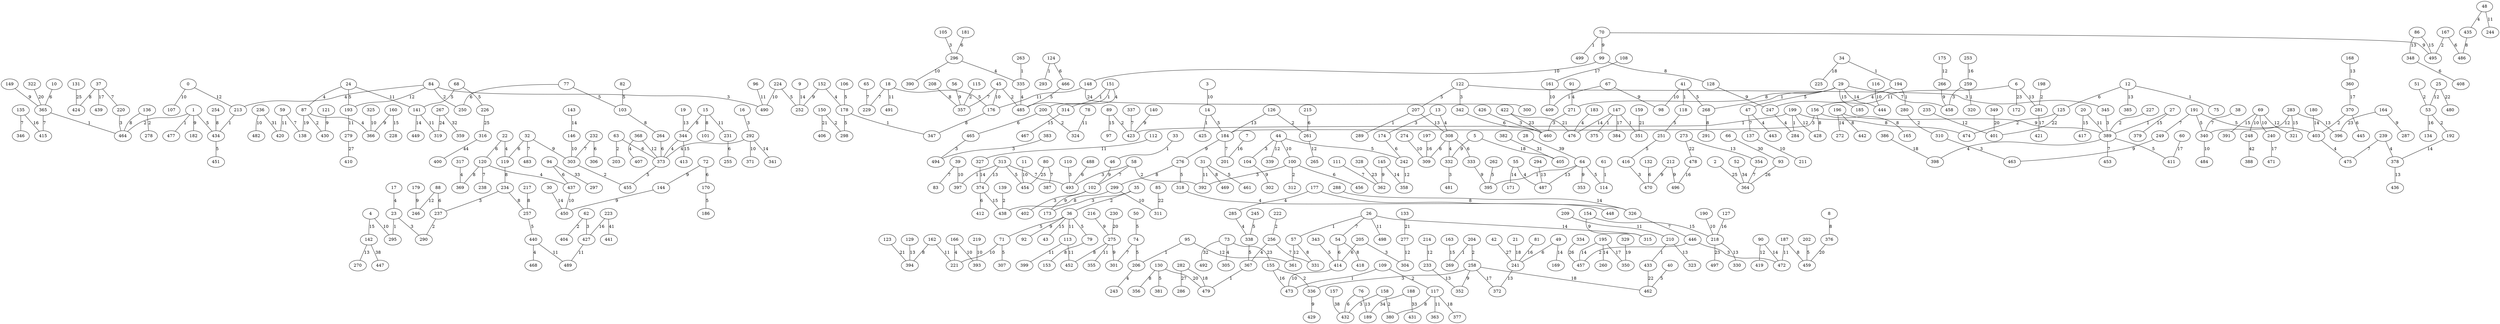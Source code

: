 graph {
  0 [label="0"];
  1 [label="1"];
  2 [label="2"];
  3 [label="3"];
  4 [label="4"];
  5 [label="5"];
  6 [label="6"];
  7 [label="7"];
  8 [label="8"];
  9 [label="9"];
  10 [label="10"];
  11 [label="11"];
  12 [label="12"];
  13 [label="13"];
  14 [label="14"];
  15 [label="15"];
  16 [label="16"];
  17 [label="17"];
  18 [label="18"];
  19 [label="19"];
  20 [label="20"];
  21 [label="21"];
  22 [label="22"];
  23 [label="23"];
  24 [label="24"];
  25 [label="25"];
  26 [label="26"];
  27 [label="27"];
  28 [label="28"];
  29 [label="29"];
  30 [label="30"];
  31 [label="31"];
  32 [label="32"];
  33 [label="33"];
  34 [label="34"];
  35 [label="35"];
  36 [label="36"];
  37 [label="37"];
  38 [label="38"];
  39 [label="39"];
  40 [label="40"];
  41 [label="41"];
  42 [label="42"];
  43 [label="43"];
  44 [label="44"];
  45 [label="45"];
  46 [label="46"];
  47 [label="47"];
  48 [label="48"];
  49 [label="49"];
  50 [label="50"];
  51 [label="51"];
  52 [label="52"];
  53 [label="53"];
  54 [label="54"];
  55 [label="55"];
  56 [label="56"];
  57 [label="57"];
  58 [label="58"];
  59 [label="59"];
  60 [label="60"];
  61 [label="61"];
  62 [label="62"];
  63 [label="63"];
  64 [label="64"];
  65 [label="65"];
  66 [label="66"];
  67 [label="67"];
  68 [label="68"];
  69 [label="69"];
  70 [label="70"];
  71 [label="71"];
  72 [label="72"];
  73 [label="73"];
  74 [label="74"];
  75 [label="75"];
  76 [label="76"];
  77 [label="77"];
  78 [label="78"];
  79 [label="79"];
  80 [label="80"];
  81 [label="81"];
  82 [label="82"];
  83 [label="83"];
  84 [label="84"];
  85 [label="85"];
  86 [label="86"];
  87 [label="87"];
  88 [label="88"];
  89 [label="89"];
  90 [label="90"];
  91 [label="91"];
  92 [label="92"];
  93 [label="93"];
  94 [label="94"];
  95 [label="95"];
  96 [label="96"];
  97 [label="97"];
  98 [label="98"];
  99 [label="99"];
  100 [label="100"];
  101 [label="101"];
  102 [label="102"];
  103 [label="103"];
  104 [label="104"];
  105 [label="105"];
  106 [label="106"];
  107 [label="107"];
  108 [label="108"];
  109 [label="109"];
  110 [label="110"];
  111 [label="111"];
  112 [label="112"];
  113 [label="113"];
  114 [label="114"];
  115 [label="115"];
  116 [label="116"];
  117 [label="117"];
  118 [label="118"];
  119 [label="119"];
  120 [label="120"];
  121 [label="121"];
  122 [label="122"];
  123 [label="123"];
  124 [label="124"];
  125 [label="125"];
  126 [label="126"];
  127 [label="127"];
  128 [label="128"];
  129 [label="129"];
  130 [label="130"];
  131 [label="131"];
  132 [label="132"];
  133 [label="133"];
  134 [label="134"];
  135 [label="135"];
  136 [label="136"];
  137 [label="137"];
  138 [label="138"];
  139 [label="139"];
  140 [label="140"];
  141 [label="141"];
  142 [label="142"];
  143 [label="143"];
  144 [label="144"];
  145 [label="145"];
  146 [label="146"];
  147 [label="147"];
  148 [label="148"];
  149 [label="149"];
  150 [label="150"];
  151 [label="151"];
  152 [label="152"];
  153 [label="153"];
  154 [label="154"];
  155 [label="155"];
  156 [label="156"];
  157 [label="157"];
  158 [label="158"];
  159 [label="159"];
  160 [label="160"];
  161 [label="161"];
  162 [label="162"];
  163 [label="163"];
  164 [label="164"];
  165 [label="165"];
  166 [label="166"];
  167 [label="167"];
  168 [label="168"];
  169 [label="169"];
  170 [label="170"];
  171 [label="171"];
  172 [label="172"];
  173 [label="173"];
  174 [label="174"];
  175 [label="175"];
  176 [label="176"];
  177 [label="177"];
  178 [label="178"];
  179 [label="179"];
  180 [label="180"];
  181 [label="181"];
  182 [label="182"];
  183 [label="183"];
  184 [label="184"];
  185 [label="185"];
  186 [label="186"];
  187 [label="187"];
  188 [label="188"];
  189 [label="189"];
  190 [label="190"];
  191 [label="191"];
  192 [label="192"];
  193 [label="193"];
  194 [label="194"];
  195 [label="195"];
  196 [label="196"];
  197 [label="197"];
  198 [label="198"];
  199 [label="199"];
  200 [label="200"];
  201 [label="201"];
  202 [label="202"];
  203 [label="203"];
  204 [label="204"];
  205 [label="205"];
  206 [label="206"];
  207 [label="207"];
  208 [label="208"];
  209 [label="209"];
  210 [label="210"];
  211 [label="211"];
  212 [label="212"];
  213 [label="213"];
  214 [label="214"];
  215 [label="215"];
  216 [label="216"];
  217 [label="217"];
  218 [label="218"];
  219 [label="219"];
  220 [label="220"];
  221 [label="221"];
  222 [label="222"];
  223 [label="223"];
  224 [label="224"];
  225 [label="225"];
  226 [label="226"];
  227 [label="227"];
  228 [label="228"];
  229 [label="229"];
  230 [label="230"];
  231 [label="231"];
  232 [label="232"];
  233 [label="233"];
  234 [label="234"];
  235 [label="235"];
  236 [label="236"];
  237 [label="237"];
  238 [label="238"];
  239 [label="239"];
  240 [label="240"];
  241 [label="241"];
  242 [label="242"];
  243 [label="243"];
  244 [label="244"];
  245 [label="245"];
  246 [label="246"];
  247 [label="247"];
  248 [label="248"];
  249 [label="249"];
  250 [label="250"];
  251 [label="251"];
  252 [label="252"];
  253 [label="253"];
  254 [label="254"];
  255 [label="255"];
  256 [label="256"];
  257 [label="257"];
  258 [label="258"];
  259 [label="259"];
  260 [label="260"];
  261 [label="261"];
  262 [label="262"];
  263 [label="263"];
  264 [label="264"];
  265 [label="265"];
  266 [label="266"];
  267 [label="267"];
  268 [label="268"];
  269 [label="269"];
  270 [label="270"];
  271 [label="271"];
  272 [label="272"];
  273 [label="273"];
  274 [label="274"];
  275 [label="275"];
  276 [label="276"];
  277 [label="277"];
  278 [label="278"];
  279 [label="279"];
  280 [label="280"];
  281 [label="281"];
  282 [label="282"];
  283 [label="283"];
  284 [label="284"];
  285 [label="285"];
  286 [label="286"];
  287 [label="287"];
  288 [label="288"];
  289 [label="289"];
  290 [label="290"];
  291 [label="291"];
  292 [label="292"];
  293 [label="293"];
  294 [label="294"];
  295 [label="295"];
  296 [label="296"];
  297 [label="297"];
  298 [label="298"];
  299 [label="299"];
  300 [label="300"];
  301 [label="301"];
  302 [label="302"];
  303 [label="303"];
  304 [label="304"];
  305 [label="305"];
  306 [label="306"];
  307 [label="307"];
  308 [label="308"];
  309 [label="309"];
  310 [label="310"];
  311 [label="311"];
  312 [label="312"];
  313 [label="313"];
  314 [label="314"];
  315 [label="315"];
  316 [label="316"];
  317 [label="317"];
  318 [label="318"];
  319 [label="319"];
  320 [label="320"];
  321 [label="321"];
  322 [label="322"];
  323 [label="323"];
  324 [label="324"];
  325 [label="325"];
  326 [label="326"];
  327 [label="327"];
  328 [label="328"];
  329 [label="329"];
  330 [label="330"];
  331 [label="331"];
  332 [label="332"];
  333 [label="333"];
  334 [label="334"];
  335 [label="335"];
  336 [label="336"];
  337 [label="337"];
  338 [label="338"];
  339 [label="339"];
  340 [label="340"];
  341 [label="341"];
  342 [label="342"];
  343 [label="343"];
  344 [label="344"];
  345 [label="345"];
  346 [label="346"];
  347 [label="347"];
  348 [label="348"];
  349 [label="349"];
  350 [label="350"];
  351 [label="351"];
  352 [label="352"];
  353 [label="353"];
  354 [label="354"];
  355 [label="355"];
  356 [label="356"];
  357 [label="357"];
  358 [label="358"];
  359 [label="359"];
  360 [label="360"];
  361 [label="361"];
  362 [label="362"];
  363 [label="363"];
  364 [label="364"];
  365 [label="365"];
  366 [label="366"];
  367 [label="367"];
  368 [label="368"];
  369 [label="369"];
  370 [label="370"];
  371 [label="371"];
  372 [label="372"];
  373 [label="373"];
  374 [label="374"];
  375 [label="375"];
  376 [label="376"];
  377 [label="377"];
  378 [label="378"];
  379 [label="379"];
  380 [label="380"];
  381 [label="381"];
  382 [label="382"];
  383 [label="383"];
  384 [label="384"];
  385 [label="385"];
  386 [label="386"];
  387 [label="387"];
  388 [label="388"];
  389 [label="389"];
  390 [label="390"];
  391 [label="391"];
  392 [label="392"];
  393 [label="393"];
  394 [label="394"];
  395 [label="395"];
  396 [label="396"];
  397 [label="397"];
  398 [label="398"];
  399 [label="399"];
  400 [label="400"];
  401 [label="401"];
  402 [label="402"];
  403 [label="403"];
  404 [label="404"];
  405 [label="405"];
  406 [label="406"];
  407 [label="407"];
  408 [label="408"];
  409 [label="409"];
  410 [label="410"];
  411 [label="411"];
  412 [label="412"];
  413 [label="413"];
  414 [label="414"];
  415 [label="415"];
  416 [label="416"];
  417 [label="417"];
  418 [label="418"];
  419 [label="419"];
  420 [label="420"];
  421 [label="421"];
  422 [label="422"];
  423 [label="423"];
  424 [label="424"];
  425 [label="425"];
  426 [label="426"];
  427 [label="427"];
  428 [label="428"];
  429 [label="429"];
  430 [label="430"];
  431 [label="431"];
  432 [label="432"];
  433 [label="433"];
  434 [label="434"];
  435 [label="435"];
  436 [label="436"];
  437 [label="437"];
  438 [label="438"];
  439 [label="439"];
  440 [label="440"];
  441 [label="441"];
  442 [label="442"];
  443 [label="443"];
  444 [label="444"];
  445 [label="445"];
  446 [label="446"];
  447 [label="447"];
  448 [label="448"];
  449 [label="449"];
  450 [label="450"];
  451 [label="451"];
  452 [label="452"];
  453 [label="453"];
  454 [label="454"];
  455 [label="455"];
  456 [label="456"];
  457 [label="457"];
  458 [label="458"];
  459 [label="459"];
  460 [label="460"];
  461 [label="461"];
  462 [label="462"];
  463 [label="463"];
  464 [label="464"];
  465 [label="465"];
  466 [label="466"];
  467 [label="467"];
  468 [label="468"];
  469 [label="469"];
  470 [label="470"];
  471 [label="471"];
  472 [label="472"];
  473 [label="473"];
  474 [label="474"];
  475 [label="475"];
  476 [label="476"];
  477 [label="477"];
  478 [label="478"];
  479 [label="479"];
  480 [label="480"];
  481 [label="481"];
  482 [label="482"];
  483 [label="483"];
  484 [label="484"];
  485 [label="485"];
  486 [label="486"];
  487 [label="487"];
  488 [label="488"];
  489 [label="489"];
  490 [label="490"];
  491 [label="491"];
  492 [label="492"];
  493 [label="493"];
  494 [label="494"];
  495 [label="495"];
  496 [label="496"];
  497 [label="497"];
  498 [label="498"];
  499 [label="499"];
  0 -- 107 [label="10"];
  0 -- 213 [label="12"];
  1 -- 434 [label="5"];
  1 -- 464 [label="2"];
  1 -- 477 [label="1"];
  1 -- 182 [label="9"];
  2 -- 364 [label="25"];
  3 -- 14 [label="10"];
  4 -- 295 [label="10"];
  4 -- 142 [label="15"];
  5 -- 332 [label="9"];
  5 -- 405 [label="18"];
  6 -- 156 [label="11"];
  6 -- 281 [label="13"];
  6 -- 172 [label="23"];
  7 -- 201 [label="16"];
  8 -- 376 [label="8"];
  9 -- 252 [label="14"];
  10 -- 365 [label="6"];
  11 -- 454 [label="10"];
  12 -- 385 [label="13"];
  12 -- 75 [label="1"];
  12 -- 125 [label="6"];
  13 -- 174 [label="3"];
  13 -- 308 [label="4"];
  14 -- 184 [label="5"];
  14 -- 425 [label="1"];
  15 -- 101 [label="8"];
  15 -- 344 [label="8"];
  15 -- 231 [label="11"];
  16 -- 292 [label="3"];
  17 -- 23 [label="4"];
  18 -- 491 [label="11"];
  18 -- 176 [label="5"];
  18 -- 229 [label="7"];
  19 -- 344 [label="13"];
  20 -- 389 [label="11"];
  20 -- 417 [label="15"];
  21 -- 241 [label="18"];
  22 -- 119 [label="4"];
  22 -- 120 [label="6"];
  23 -- 295 [label="1"];
  23 -- 290 [label="3"];
  24 -- 141 [label="11"];
  24 -- 87 [label="4"];
  24 -- 193 [label="5"];
  25 -- 53 [label="12"];
  25 -- 480 [label="22"];
  26 -- 57 [label="1"];
  26 -- 315 [label="14"];
  26 -- 498 [label="11"];
  26 -- 54 [label="7"];
  27 -- 389 [label="1"];
  27 -- 379 [label="15"];
  28 -- 64 [label="39"];
  29 -- 444 [label="14"];
  29 -- 185 [label="15"];
  29 -- 47 [label="5"];
  29 -- 271 [label="8"];
  29 -- 458 [label="7"];
  29 -- 268 [label="1"];
  30 -- 450 [label="14"];
  31 -- 469 [label="8"];
  31 -- 461 [label="5"];
  31 -- 392 [label="11"];
  32 -- 483 [label="7"];
  32 -- 119 [label="6"];
  32 -- 303 [label="9"];
  33 -- 46 [label="1"];
  34 -- 194 [label="1"];
  34 -- 225 [label="18"];
  35 -- 36 [label="2"];
  35 -- 173 [label="3"];
  36 -- 113 [label="11"];
  36 -- 43 [label="15"];
  36 -- 92 [label="9"];
  36 -- 79 [label="5"];
  36 -- 71 [label="5"];
  37 -- 424 [label="8"];
  37 -- 439 [label="17"];
  37 -- 220 [label="7"];
  38 -- 340 [label="7"];
  39 -- 83 [label="7"];
  39 -- 397 [label="10"];
  40 -- 462 [label="5"];
  41 -- 118 [label="1"];
  41 -- 98 [label="10"];
  41 -- 268 [label="5"];
  42 -- 241 [label="27"];
  44 -- 242 [label="5"];
  44 -- 104 [label="3"];
  44 -- 100 [label="10"];
  44 -- 339 [label="12"];
  45 -- 176 [label="10"];
  45 -- 357 [label="7"];
  45 -- 485 [label="2"];
  46 -- 102 [label="9"];
  47 -- 443 [label="4"];
  47 -- 137 [label="7"];
  48 -- 435 [label="4"];
  48 -- 244 [label="11"];
  49 -- 241 [label="6"];
  49 -- 169 [label="14"];
  50 -- 74 [label="5"];
  51 -- 53 [label="2"];
  52 -- 364 [label="34"];
  53 -- 134 [label="16"];
  53 -- 192 [label="2"];
  54 -- 414 [label="6"];
  54 -- 418 [label="8"];
  55 -- 487 [label="4"];
  55 -- 171 [label="14"];
  56 -- 357 [label="9"];
  57 -- 361 [label="12"];
  57 -- 331 [label="8"];
  58 -- 392 [label="2"];
  58 -- 102 [label="7"];
  58 -- 493 [label="3"];
  59 -- 138 [label="7"];
  59 -- 420 [label="11"];
  60 -- 411 [label="17"];
  61 -- 114 [label="1"];
  62 -- 404 [label="2"];
  62 -- 427 [label="3"];
  63 -- 203 [label="2"];
  63 -- 373 [label="6"];
  64 -- 353 [label="9"];
  64 -- 487 [label="13"];
  64 -- 395 [label="1"];
  64 -- 114 [label="5"];
  65 -- 229 [label="7"];
  66 -- 93 [label="30"];
  67 -- 409 [label="1"];
  67 -- 98 [label="9"];
  68 -- 141 [label="5"];
  68 -- 226 [label="5"];
  69 -- 321 [label="12"];
  69 -- 248 [label="10"];
  69 -- 240 [label="10"];
  69 -- 391 [label="15"];
  70 -- 499 [label="1"];
  70 -- 495 [label="9"];
  70 -- 99 [label="9"];
  71 -- 307 [label="5"];
  71 -- 221 [label="10"];
  72 -- 170 [label="6"];
  72 -- 144 [label="9"];
  73 -- 492 [label="32"];
  73 -- 155 [label="23"];
  73 -- 305 [label="4"];
  74 -- 301 [label="7"];
  74 -- 206 [label="5"];
  76 -- 189 [label="13"];
  76 -- 432 [label="6"];
  77 -- 250 [label="6"];
  77 -- 103 [label="5"];
  78 -- 324 [label="11"];
  79 -- 153 [label="8"];
  80 -- 387 [label="7"];
  80 -- 454 [label="25"];
  81 -- 241 [label="16"];
  82 -- 103 [label="5"];
  84 -- 250 [label="2"];
  84 -- 193 [label="12"];
  84 -- 213 [label="4"];
  84 -- 490 [label="3"];
  85 -- 311 [label="22"];
  86 -- 495 [label="15"];
  86 -- 348 [label="13"];
  87 -- 430 [label="2"];
  87 -- 366 [label="4"];
  87 -- 138 [label="19"];
  88 -- 237 [label="6"];
  88 -- 246 [label="12"];
  89 -- 423 [label="2"];
  89 -- 97 [label="15"];
  90 -- 419 [label="12"];
  90 -- 472 [label="14"];
  91 -- 271 [label="4"];
  93 -- 364 [label="26"];
  94 -- 437 [label="6"];
  94 -- 297 [label="33"];
  95 -- 361 [label="12"];
  95 -- 206 [label="1"];
  96 -- 490 [label="11"];
  99 -- 148 [label="10"];
  99 -- 128 [label="8"];
  100 -- 456 [label="6"];
  100 -- 312 [label="2"];
  100 -- 392 [label="3"];
  102 -- 173 [label="9"];
  102 -- 402 [label="3"];
  103 -- 264 [label="8"];
  104 -- 302 [label="9"];
  105 -- 296 [label="3"];
  106 -- 178 [label="5"];
  108 -- 161 [label="17"];
  109 -- 473 [label="1"];
  109 -- 117 [label="2"];
  110 -- 493 [label="3"];
  111 -- 362 [label="7"];
  112 -- 327 [label="11"];
  113 -- 399 [label="11"];
  113 -- 452 [label="11"];
  115 -- 357 [label="2"];
  116 -- 444 [label="10"];
  117 -- 377 [label="18"];
  117 -- 363 [label="11"];
  117 -- 380 [label="8"];
  118 -- 251 [label="5"];
  119 -- 234 [label="8"];
  120 -- 437 [label="4"];
  120 -- 238 [label="7"];
  120 -- 369 [label="8"];
  121 -- 430 [label="9"];
  122 -- 207 [label="5"];
  122 -- 342 [label="3"];
  122 -- 345 [label="3"];
  123 -- 394 [label="21"];
  124 -- 466 [label="6"];
  124 -- 293 [label="1"];
  125 -- 401 [label="22"];
  125 -- 474 [label="2"];
  126 -- 184 [label="13"];
  126 -- 261 [label="2"];
  127 -- 218 [label="16"];
  128 -- 247 [label="9"];
  129 -- 394 [label="13"];
  130 -- 479 [label="20"];
  130 -- 381 [label="5"];
  130 -- 356 [label="8"];
  131 -- 424 [label="25"];
  132 -- 470 [label="6"];
  133 -- 277 [label="21"];
  135 -- 415 [label="16"];
  135 -- 346 [label="7"];
  136 -- 464 [label="8"];
  136 -- 278 [label="2"];
  137 -- 211 [label="10"];
  139 -- 438 [label="2"];
  140 -- 423 [label="9"];
  141 -- 449 [label="14"];
  141 -- 319 [label="11"];
  142 -- 270 [label="13"];
  142 -- 447 [label="38"];
  143 -- 146 [label="14"];
  144 -- 450 [label="9"];
  145 -- 362 [label="9"];
  145 -- 358 [label="14"];
  146 -- 303 [label="10"];
  147 -- 375 [label="1"];
  147 -- 351 [label="1"];
  147 -- 476 [label="14"];
  147 -- 384 [label="17"];
  148 -- 176 [label="11"];
  148 -- 300 [label="24"];
  149 -- 365 [label="9"];
  150 -- 406 [label="21"];
  150 -- 298 [label="2"];
  151 -- 485 [label="1"];
  151 -- 314 [label="4"];
  151 -- 200 [label="1"];
  152 -- 252 [label="9"];
  152 -- 178 [label="4"];
  154 -- 315 [label="9"];
  154 -- 218 [label="15"];
  155 -- 336 [label="2"];
  155 -- 473 [label="16"];
  156 -- 428 [label="8"];
  156 -- 184 [label="3"];
  156 -- 165 [label="8"];
  157 -- 432 [label="38"];
  158 -- 432 [label="3"];
  158 -- 380 [label="2"];
  159 -- 351 [label="21"];
  160 -- 228 [label="15"];
  160 -- 366 [label="9"];
  161 -- 409 [label="10"];
  162 -- 394 [label="8"];
  162 -- 221 [label="11"];
  163 -- 269 [label="15"];
  164 -- 396 [label="23"];
  164 -- 287 [label="9"];
  166 -- 393 [label="10"];
  166 -- 221 [label="4"];
  167 -- 495 [label="2"];
  167 -- 486 [label="6"];
  168 -- 360 [label="13"];
  170 -- 186 [label="5"];
  174 -- 242 [label="6"];
  175 -- 266 [label="12"];
  176 -- 347 [label="8"];
  177 -- 285 [label="4"];
  177 -- 448 [label="8"];
  178 -- 298 [label="5"];
  178 -- 347 [label="1"];
  179 -- 246 [label="9"];
  180 -- 403 [label="14"];
  181 -- 296 [label="6"];
  183 -- 476 [label="4"];
  184 -- 201 [label="7"];
  184 -- 276 [label="9"];
  187 -- 472 [label="11"];
  187 -- 459 [label="8"];
  188 -- 431 [label="33"];
  188 -- 189 [label="34"];
  190 -- 218 [label="10"];
  191 -- 340 [label="5"];
  191 -- 403 [label="5"];
  191 -- 249 [label="7"];
  192 -- 378 [label="14"];
  193 -- 279 [label="11"];
  194 -- 247 [label="4"];
  194 -- 280 [label="1"];
  195 -- 260 [label="14"];
  195 -- 457 [label="14"];
  195 -- 350 [label="17"];
  196 -- 389 [label="9"];
  196 -- 272 [label="14"];
  196 -- 442 [label="8"];
  197 -- 309 [label="16"];
  198 -- 281 [label="2"];
  199 -- 474 [label="8"];
  199 -- 428 [label="12"];
  199 -- 423 [label="1"];
  199 -- 284 [label="1"];
  200 -- 324 [label="2"];
  200 -- 465 [label="6"];
  202 -- 459 [label="5"];
  204 -- 269 [label="1"];
  204 -- 258 [label="2"];
  205 -- 304 [label="3"];
  205 -- 414 [label="6"];
  206 -- 243 [label="4"];
  207 -- 308 [label="13"];
  207 -- 289 [label="1"];
  208 -- 357 [label="8"];
  209 -- 210 [label="11"];
  210 -- 433 [label="1"];
  210 -- 323 [label="13"];
  212 -- 496 [label="9"];
  212 -- 470 [label="9"];
  213 -- 434 [label="1"];
  214 -- 233 [label="12"];
  215 -- 261 [label="6"];
  216 -- 275 [label="9"];
  217 -- 257 [label="8"];
  218 -- 497 [label="23"];
  218 -- 330 [label="13"];
  219 -- 393 [label="10"];
  220 -- 464 [label="3"];
  222 -- 256 [label="2"];
  223 -- 427 [label="16"];
  223 -- 441 [label="41"];
  224 -- 490 [label="10"];
  224 -- 252 [label="5"];
  226 -- 316 [label="25"];
  227 -- 389 [label="2"];
  230 -- 275 [label="20"];
  231 -- 255 [label="6"];
  232 -- 306 [label="6"];
  232 -- 303 [label="7"];
  233 -- 352 [label="13"];
  234 -- 237 [label="3"];
  234 -- 257 [label="8"];
  235 -- 401 [label="12"];
  236 -- 482 [label="10"];
  236 -- 420 [label="31"];
  237 -- 290 [label="2"];
  239 -- 475 [label="7"];
  239 -- 378 [label="4"];
  240 -- 471 [label="17"];
  241 -- 372 [label="13"];
  242 -- 358 [label="12"];
  245 -- 338 [label="5"];
  247 -- 284 [label="4"];
  248 -- 388 [label="42"];
  249 -- 463 [label="9"];
  251 -- 416 [label="5"];
  253 -- 259 [label="16"];
  254 -- 434 [label="8"];
  256 -- 367 [label="4"];
  256 -- 331 [label="7"];
  257 -- 440 [label="5"];
  258 -- 352 [label="9"];
  258 -- 462 [label="18"];
  258 -- 336 [label="3"];
  258 -- 372 [label="17"];
  259 -- 320 [label="1"];
  259 -- 458 [label="3"];
  261 -- 265 [label="12"];
  262 -- 395 [label="5"];
  263 -- 335 [label="1"];
  264 -- 373 [label="6"];
  266 -- 458 [label="9"];
  267 -- 359 [label="32"];
  267 -- 319 [label="24"];
  268 -- 291 [label="8"];
  271 -- 460 [label="3"];
  273 -- 354 [label="13"];
  273 -- 478 [label="22"];
  274 -- 309 [label="10"];
  275 -- 355 [label="11"];
  275 -- 452 [label="8"];
  275 -- 301 [label="9"];
  276 -- 299 [label="8"];
  276 -- 318 [label="5"];
  277 -- 304 [label="12"];
  279 -- 410 [label="27"];
  280 -- 310 [label="2"];
  281 -- 421 [label="17"];
  282 -- 479 [label="18"];
  282 -- 286 [label="27"];
  283 -- 340 [label="12"];
  283 -- 396 [label="13"];
  283 -- 321 [label="15"];
  285 -- 338 [label="4"];
  288 -- 326 [label="14"];
  292 -- 373 [label="4"];
  292 -- 371 [label="10"];
  292 -- 341 [label="14"];
  294 -- 487 [label="13"];
  296 -- 335 [label="4"];
  296 -- 390 [label="10"];
  299 -- 438 [label="8"];
  299 -- 311 [label="10"];
  303 -- 455 [label="2"];
  308 -- 309 [label="6"];
  308 -- 333 [label="6"];
  308 -- 332 [label="4"];
  310 -- 463 [label="3"];
  313 -- 454 [label="5"];
  313 -- 493 [label="7"];
  313 -- 397 [label="1"];
  313 -- 374 [label="13"];
  314 -- 467 [label="15"];
  316 -- 400 [label="44"];
  317 -- 369 [label="4"];
  318 -- 326 [label="4"];
  322 -- 365 [label="20"];
  325 -- 366 [label="10"];
  326 -- 446 [label="7"];
  327 -- 374 [label="14"];
  328 -- 362 [label="23"];
  329 -- 350 [label="19"];
  332 -- 481 [label="3"];
  333 -- 395 [label="9"];
  334 -- 457 [label="26"];
  335 -- 485 [label="4"];
  336 -- 429 [label="9"];
  337 -- 423 [label="7"];
  338 -- 367 [label="5"];
  340 -- 484 [label="10"];
  342 -- 460 [label="6"];
  343 -- 414 [label="5"];
  344 -- 373 [label="4"];
  344 -- 413 [label="15"];
  345 -- 389 [label="3"];
  348 -- 408 [label="6"];
  349 -- 401 [label="20"];
  354 -- 364 [label="7"];
  360 -- 370 [label="17"];
  365 -- 464 [label="1"];
  365 -- 415 [label="7"];
  367 -- 479 [label="1"];
  368 -- 407 [label="4"];
  368 -- 373 [label="12"];
  370 -- 445 [label="6"];
  370 -- 403 [label="2"];
  373 -- 455 [label="5"];
  374 -- 412 [label="6"];
  374 -- 438 [label="15"];
  376 -- 459 [label="20"];
  378 -- 436 [label="13"];
  382 -- 405 [label="31"];
  383 -- 494 [label="3"];
  386 -- 398 [label="18"];
  389 -- 453 [label="7"];
  389 -- 398 [label="4"];
  389 -- 411 [label="5"];
  403 -- 475 [label="4"];
  414 -- 473 [label="10"];
  416 -- 470 [label="3"];
  422 -- 476 [label="21"];
  422 -- 460 [label="23"];
  426 -- 460 [label="3"];
  427 -- 489 [label="11"];
  433 -- 462 [label="22"];
  434 -- 451 [label="5"];
  435 -- 486 [label="8"];
  437 -- 450 [label="10"];
  440 -- 489 [label="11"];
  440 -- 468 [label="4"];
  446 -- 457 [label="2"];
  446 -- 472 [label="3"];
  465 -- 494 [label="3"];
  466 -- 485 [label="5"];
  478 -- 496 [label="16"];
  488 -- 493 [label="6"];
}